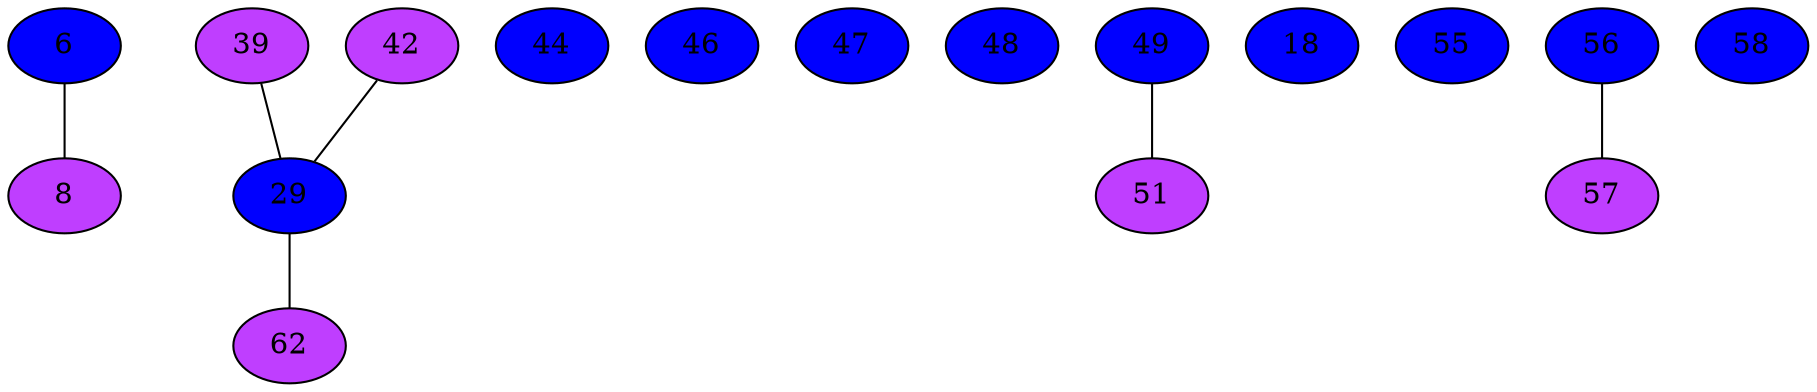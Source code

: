 strict graph {
6[label="6" style=filled fillcolor="blue1"];
6 -- 8
39[label="39" style=filled fillcolor="darkorchid1"];
39 -- 29
8[label="8" style=filled fillcolor="darkorchid1"];
8 -- 6
42[label="42" style=filled fillcolor="darkorchid1"];
42 -- 29
44[label="44" style=filled fillcolor="blue1"];
46[label="46" style=filled fillcolor="blue1"];
47[label="47" style=filled fillcolor="blue1"];
48[label="48" style=filled fillcolor="blue1"];
49[label="49" style=filled fillcolor="blue1"];
49 -- 51
18[label="18" style=filled fillcolor="blue1"];
51[label="51" style=filled fillcolor="darkorchid1"];
51 -- 49
55[label="55" style=filled fillcolor="blue1"];
56[label="56" style=filled fillcolor="blue1"];
56 -- 57
57[label="57" style=filled fillcolor="darkorchid1"];
57 -- 56
58[label="58" style=filled fillcolor="blue1"];
29[label="29" style=filled fillcolor="blue1"];
29 -- 39
29 -- 42
29 -- 62
62[label="62" style=filled fillcolor="darkorchid1"];
62 -- 29
}